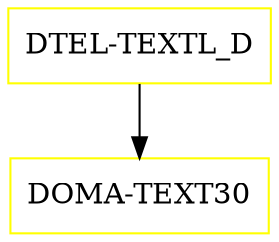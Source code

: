 digraph G {
  "DTEL-TEXTL_D" [shape=box,color=yellow];
  "DOMA-TEXT30" [shape=box,color=yellow,URL="./DOMA_TEXT30.html"];
  "DTEL-TEXTL_D" -> "DOMA-TEXT30";
}
